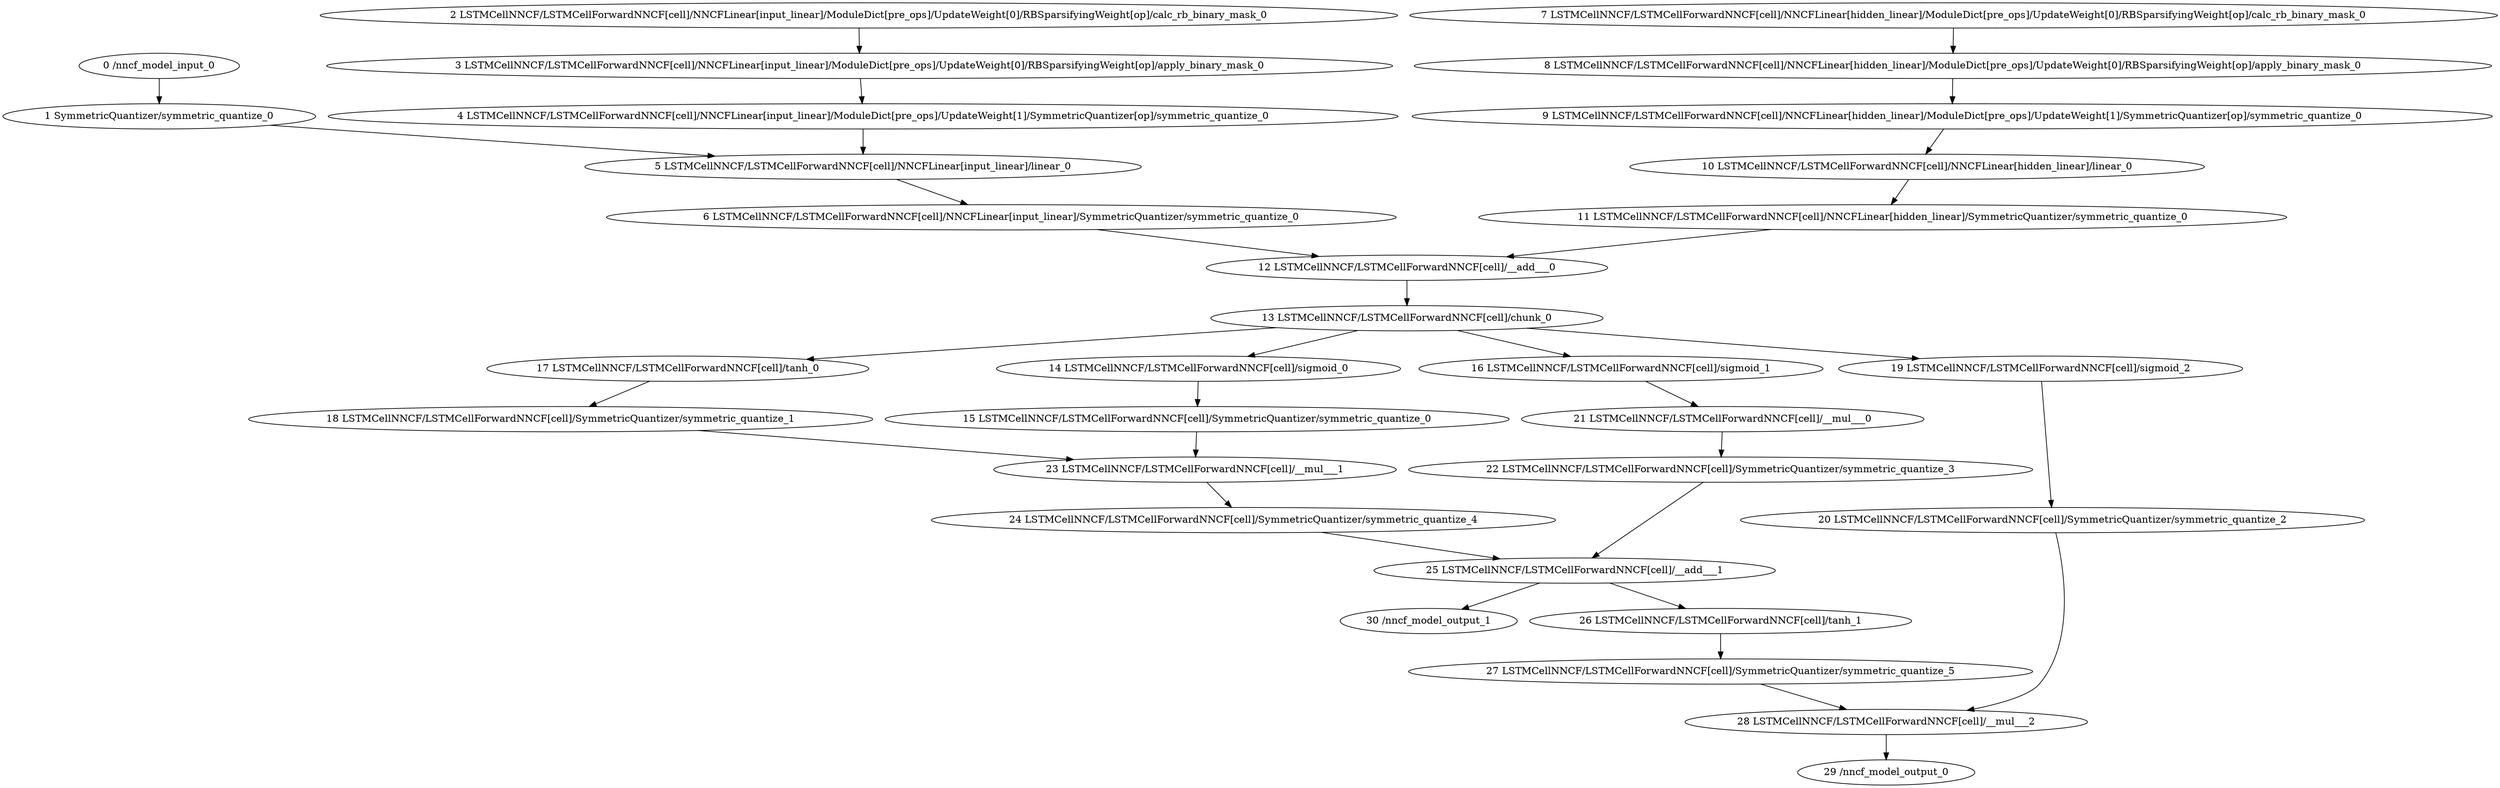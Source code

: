strict digraph  {
"0 /nncf_model_input_0" [id=0, type=nncf_model_input];
"1 SymmetricQuantizer/symmetric_quantize_0" [id=1, type=symmetric_quantize];
"2 LSTMCellNNCF/LSTMCellForwardNNCF[cell]/NNCFLinear[input_linear]/ModuleDict[pre_ops]/UpdateWeight[0]/RBSparsifyingWeight[op]/calc_rb_binary_mask_0" [id=2, type=calc_rb_binary_mask];
"3 LSTMCellNNCF/LSTMCellForwardNNCF[cell]/NNCFLinear[input_linear]/ModuleDict[pre_ops]/UpdateWeight[0]/RBSparsifyingWeight[op]/apply_binary_mask_0" [id=3, type=apply_binary_mask];
"4 LSTMCellNNCF/LSTMCellForwardNNCF[cell]/NNCFLinear[input_linear]/ModuleDict[pre_ops]/UpdateWeight[1]/SymmetricQuantizer[op]/symmetric_quantize_0" [id=4, type=symmetric_quantize];
"5 LSTMCellNNCF/LSTMCellForwardNNCF[cell]/NNCFLinear[input_linear]/linear_0" [id=5, type=linear];
"6 LSTMCellNNCF/LSTMCellForwardNNCF[cell]/NNCFLinear[input_linear]/SymmetricQuantizer/symmetric_quantize_0" [id=6, type=symmetric_quantize];
"7 LSTMCellNNCF/LSTMCellForwardNNCF[cell]/NNCFLinear[hidden_linear]/ModuleDict[pre_ops]/UpdateWeight[0]/RBSparsifyingWeight[op]/calc_rb_binary_mask_0" [id=7, type=calc_rb_binary_mask];
"8 LSTMCellNNCF/LSTMCellForwardNNCF[cell]/NNCFLinear[hidden_linear]/ModuleDict[pre_ops]/UpdateWeight[0]/RBSparsifyingWeight[op]/apply_binary_mask_0" [id=8, type=apply_binary_mask];
"9 LSTMCellNNCF/LSTMCellForwardNNCF[cell]/NNCFLinear[hidden_linear]/ModuleDict[pre_ops]/UpdateWeight[1]/SymmetricQuantizer[op]/symmetric_quantize_0" [id=9, type=symmetric_quantize];
"10 LSTMCellNNCF/LSTMCellForwardNNCF[cell]/NNCFLinear[hidden_linear]/linear_0" [id=10, type=linear];
"11 LSTMCellNNCF/LSTMCellForwardNNCF[cell]/NNCFLinear[hidden_linear]/SymmetricQuantizer/symmetric_quantize_0" [id=11, type=symmetric_quantize];
"12 LSTMCellNNCF/LSTMCellForwardNNCF[cell]/__add___0" [id=12, type=__add__];
"13 LSTMCellNNCF/LSTMCellForwardNNCF[cell]/chunk_0" [id=13, type=chunk];
"14 LSTMCellNNCF/LSTMCellForwardNNCF[cell]/sigmoid_0" [id=14, type=sigmoid];
"15 LSTMCellNNCF/LSTMCellForwardNNCF[cell]/SymmetricQuantizer/symmetric_quantize_0" [id=15, type=symmetric_quantize];
"16 LSTMCellNNCF/LSTMCellForwardNNCF[cell]/sigmoid_1" [id=16, type=sigmoid];
"17 LSTMCellNNCF/LSTMCellForwardNNCF[cell]/tanh_0" [id=17, type=tanh];
"18 LSTMCellNNCF/LSTMCellForwardNNCF[cell]/SymmetricQuantizer/symmetric_quantize_1" [id=18, type=symmetric_quantize];
"19 LSTMCellNNCF/LSTMCellForwardNNCF[cell]/sigmoid_2" [id=19, type=sigmoid];
"20 LSTMCellNNCF/LSTMCellForwardNNCF[cell]/SymmetricQuantizer/symmetric_quantize_2" [id=20, type=symmetric_quantize];
"21 LSTMCellNNCF/LSTMCellForwardNNCF[cell]/__mul___0" [id=21, type=__mul__];
"22 LSTMCellNNCF/LSTMCellForwardNNCF[cell]/SymmetricQuantizer/symmetric_quantize_3" [id=22, type=symmetric_quantize];
"23 LSTMCellNNCF/LSTMCellForwardNNCF[cell]/__mul___1" [id=23, type=__mul__];
"24 LSTMCellNNCF/LSTMCellForwardNNCF[cell]/SymmetricQuantizer/symmetric_quantize_4" [id=24, type=symmetric_quantize];
"25 LSTMCellNNCF/LSTMCellForwardNNCF[cell]/__add___1" [id=25, type=__add__];
"26 LSTMCellNNCF/LSTMCellForwardNNCF[cell]/tanh_1" [id=26, type=tanh];
"27 LSTMCellNNCF/LSTMCellForwardNNCF[cell]/SymmetricQuantizer/symmetric_quantize_5" [id=27, type=symmetric_quantize];
"28 LSTMCellNNCF/LSTMCellForwardNNCF[cell]/__mul___2" [id=28, type=__mul__];
"29 /nncf_model_output_0" [id=29, type=nncf_model_output];
"30 /nncf_model_output_1" [id=30, type=nncf_model_output];
"0 /nncf_model_input_0" -> "1 SymmetricQuantizer/symmetric_quantize_0";
"1 SymmetricQuantizer/symmetric_quantize_0" -> "5 LSTMCellNNCF/LSTMCellForwardNNCF[cell]/NNCFLinear[input_linear]/linear_0";
"2 LSTMCellNNCF/LSTMCellForwardNNCF[cell]/NNCFLinear[input_linear]/ModuleDict[pre_ops]/UpdateWeight[0]/RBSparsifyingWeight[op]/calc_rb_binary_mask_0" -> "3 LSTMCellNNCF/LSTMCellForwardNNCF[cell]/NNCFLinear[input_linear]/ModuleDict[pre_ops]/UpdateWeight[0]/RBSparsifyingWeight[op]/apply_binary_mask_0";
"3 LSTMCellNNCF/LSTMCellForwardNNCF[cell]/NNCFLinear[input_linear]/ModuleDict[pre_ops]/UpdateWeight[0]/RBSparsifyingWeight[op]/apply_binary_mask_0" -> "4 LSTMCellNNCF/LSTMCellForwardNNCF[cell]/NNCFLinear[input_linear]/ModuleDict[pre_ops]/UpdateWeight[1]/SymmetricQuantizer[op]/symmetric_quantize_0";
"4 LSTMCellNNCF/LSTMCellForwardNNCF[cell]/NNCFLinear[input_linear]/ModuleDict[pre_ops]/UpdateWeight[1]/SymmetricQuantizer[op]/symmetric_quantize_0" -> "5 LSTMCellNNCF/LSTMCellForwardNNCF[cell]/NNCFLinear[input_linear]/linear_0";
"5 LSTMCellNNCF/LSTMCellForwardNNCF[cell]/NNCFLinear[input_linear]/linear_0" -> "6 LSTMCellNNCF/LSTMCellForwardNNCF[cell]/NNCFLinear[input_linear]/SymmetricQuantizer/symmetric_quantize_0";
"6 LSTMCellNNCF/LSTMCellForwardNNCF[cell]/NNCFLinear[input_linear]/SymmetricQuantizer/symmetric_quantize_0" -> "12 LSTMCellNNCF/LSTMCellForwardNNCF[cell]/__add___0";
"7 LSTMCellNNCF/LSTMCellForwardNNCF[cell]/NNCFLinear[hidden_linear]/ModuleDict[pre_ops]/UpdateWeight[0]/RBSparsifyingWeight[op]/calc_rb_binary_mask_0" -> "8 LSTMCellNNCF/LSTMCellForwardNNCF[cell]/NNCFLinear[hidden_linear]/ModuleDict[pre_ops]/UpdateWeight[0]/RBSparsifyingWeight[op]/apply_binary_mask_0";
"8 LSTMCellNNCF/LSTMCellForwardNNCF[cell]/NNCFLinear[hidden_linear]/ModuleDict[pre_ops]/UpdateWeight[0]/RBSparsifyingWeight[op]/apply_binary_mask_0" -> "9 LSTMCellNNCF/LSTMCellForwardNNCF[cell]/NNCFLinear[hidden_linear]/ModuleDict[pre_ops]/UpdateWeight[1]/SymmetricQuantizer[op]/symmetric_quantize_0";
"9 LSTMCellNNCF/LSTMCellForwardNNCF[cell]/NNCFLinear[hidden_linear]/ModuleDict[pre_ops]/UpdateWeight[1]/SymmetricQuantizer[op]/symmetric_quantize_0" -> "10 LSTMCellNNCF/LSTMCellForwardNNCF[cell]/NNCFLinear[hidden_linear]/linear_0";
"10 LSTMCellNNCF/LSTMCellForwardNNCF[cell]/NNCFLinear[hidden_linear]/linear_0" -> "11 LSTMCellNNCF/LSTMCellForwardNNCF[cell]/NNCFLinear[hidden_linear]/SymmetricQuantizer/symmetric_quantize_0";
"11 LSTMCellNNCF/LSTMCellForwardNNCF[cell]/NNCFLinear[hidden_linear]/SymmetricQuantizer/symmetric_quantize_0" -> "12 LSTMCellNNCF/LSTMCellForwardNNCF[cell]/__add___0";
"12 LSTMCellNNCF/LSTMCellForwardNNCF[cell]/__add___0" -> "13 LSTMCellNNCF/LSTMCellForwardNNCF[cell]/chunk_0";
"13 LSTMCellNNCF/LSTMCellForwardNNCF[cell]/chunk_0" -> "14 LSTMCellNNCF/LSTMCellForwardNNCF[cell]/sigmoid_0";
"13 LSTMCellNNCF/LSTMCellForwardNNCF[cell]/chunk_0" -> "16 LSTMCellNNCF/LSTMCellForwardNNCF[cell]/sigmoid_1";
"13 LSTMCellNNCF/LSTMCellForwardNNCF[cell]/chunk_0" -> "17 LSTMCellNNCF/LSTMCellForwardNNCF[cell]/tanh_0";
"13 LSTMCellNNCF/LSTMCellForwardNNCF[cell]/chunk_0" -> "19 LSTMCellNNCF/LSTMCellForwardNNCF[cell]/sigmoid_2";
"14 LSTMCellNNCF/LSTMCellForwardNNCF[cell]/sigmoid_0" -> "15 LSTMCellNNCF/LSTMCellForwardNNCF[cell]/SymmetricQuantizer/symmetric_quantize_0";
"15 LSTMCellNNCF/LSTMCellForwardNNCF[cell]/SymmetricQuantizer/symmetric_quantize_0" -> "23 LSTMCellNNCF/LSTMCellForwardNNCF[cell]/__mul___1";
"16 LSTMCellNNCF/LSTMCellForwardNNCF[cell]/sigmoid_1" -> "21 LSTMCellNNCF/LSTMCellForwardNNCF[cell]/__mul___0";
"17 LSTMCellNNCF/LSTMCellForwardNNCF[cell]/tanh_0" -> "18 LSTMCellNNCF/LSTMCellForwardNNCF[cell]/SymmetricQuantizer/symmetric_quantize_1";
"18 LSTMCellNNCF/LSTMCellForwardNNCF[cell]/SymmetricQuantizer/symmetric_quantize_1" -> "23 LSTMCellNNCF/LSTMCellForwardNNCF[cell]/__mul___1";
"19 LSTMCellNNCF/LSTMCellForwardNNCF[cell]/sigmoid_2" -> "20 LSTMCellNNCF/LSTMCellForwardNNCF[cell]/SymmetricQuantizer/symmetric_quantize_2";
"20 LSTMCellNNCF/LSTMCellForwardNNCF[cell]/SymmetricQuantizer/symmetric_quantize_2" -> "28 LSTMCellNNCF/LSTMCellForwardNNCF[cell]/__mul___2";
"21 LSTMCellNNCF/LSTMCellForwardNNCF[cell]/__mul___0" -> "22 LSTMCellNNCF/LSTMCellForwardNNCF[cell]/SymmetricQuantizer/symmetric_quantize_3";
"22 LSTMCellNNCF/LSTMCellForwardNNCF[cell]/SymmetricQuantizer/symmetric_quantize_3" -> "25 LSTMCellNNCF/LSTMCellForwardNNCF[cell]/__add___1";
"23 LSTMCellNNCF/LSTMCellForwardNNCF[cell]/__mul___1" -> "24 LSTMCellNNCF/LSTMCellForwardNNCF[cell]/SymmetricQuantizer/symmetric_quantize_4";
"24 LSTMCellNNCF/LSTMCellForwardNNCF[cell]/SymmetricQuantizer/symmetric_quantize_4" -> "25 LSTMCellNNCF/LSTMCellForwardNNCF[cell]/__add___1";
"25 LSTMCellNNCF/LSTMCellForwardNNCF[cell]/__add___1" -> "26 LSTMCellNNCF/LSTMCellForwardNNCF[cell]/tanh_1";
"25 LSTMCellNNCF/LSTMCellForwardNNCF[cell]/__add___1" -> "30 /nncf_model_output_1";
"26 LSTMCellNNCF/LSTMCellForwardNNCF[cell]/tanh_1" -> "27 LSTMCellNNCF/LSTMCellForwardNNCF[cell]/SymmetricQuantizer/symmetric_quantize_5";
"27 LSTMCellNNCF/LSTMCellForwardNNCF[cell]/SymmetricQuantizer/symmetric_quantize_5" -> "28 LSTMCellNNCF/LSTMCellForwardNNCF[cell]/__mul___2";
"28 LSTMCellNNCF/LSTMCellForwardNNCF[cell]/__mul___2" -> "29 /nncf_model_output_0";
}
